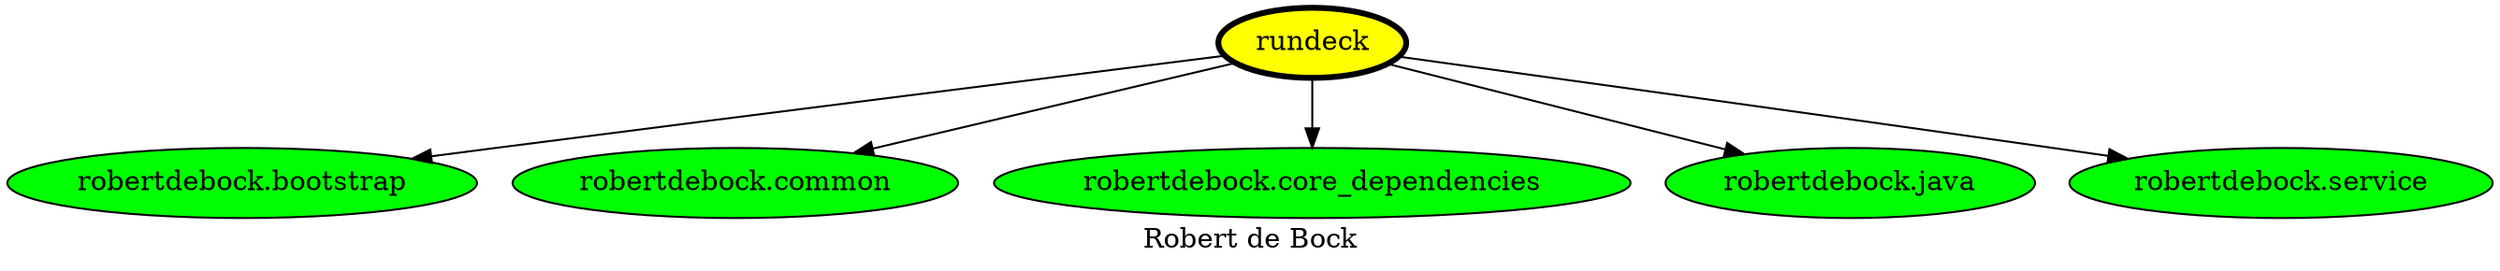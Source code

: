 digraph PhiloDilemma {
  label = "Robert de Bock" ;
  overlap=false
  {
    "rundeck" [fillcolor=yellow style=filled penwidth=3]
    "robertdebock.bootstrap" [fillcolor=green style=filled]
    "robertdebock.common" [fillcolor=green style=filled]
    "robertdebock.core_dependencies" [fillcolor=green style=filled]
    "robertdebock.java" [fillcolor=green style=filled]
    "robertdebock.service" [fillcolor=green style=filled]
  }
  "rundeck" -> "robertdebock.bootstrap"
  "rundeck" -> "robertdebock.common"
  "rundeck" -> "robertdebock.core_dependencies"
  "rundeck" -> "robertdebock.java"
  "rundeck" -> "robertdebock.service"
}
